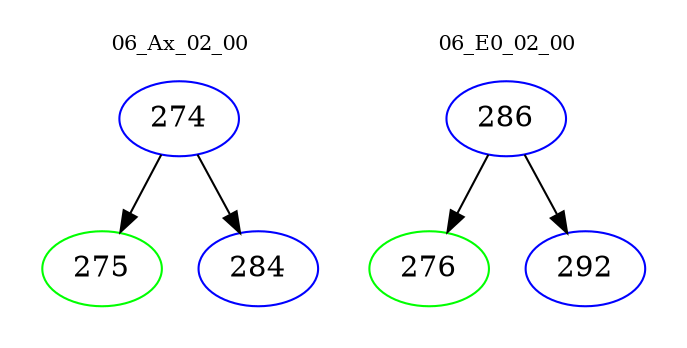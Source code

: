 digraph{
subgraph cluster_0 {
color = white
label = "06_Ax_02_00";
fontsize=10;
T0_274 [label="274", color="blue"]
T0_274 -> T0_275 [color="black"]
T0_275 [label="275", color="green"]
T0_274 -> T0_284 [color="black"]
T0_284 [label="284", color="blue"]
}
subgraph cluster_1 {
color = white
label = "06_E0_02_00";
fontsize=10;
T1_286 [label="286", color="blue"]
T1_286 -> T1_276 [color="black"]
T1_276 [label="276", color="green"]
T1_286 -> T1_292 [color="black"]
T1_292 [label="292", color="blue"]
}
}
